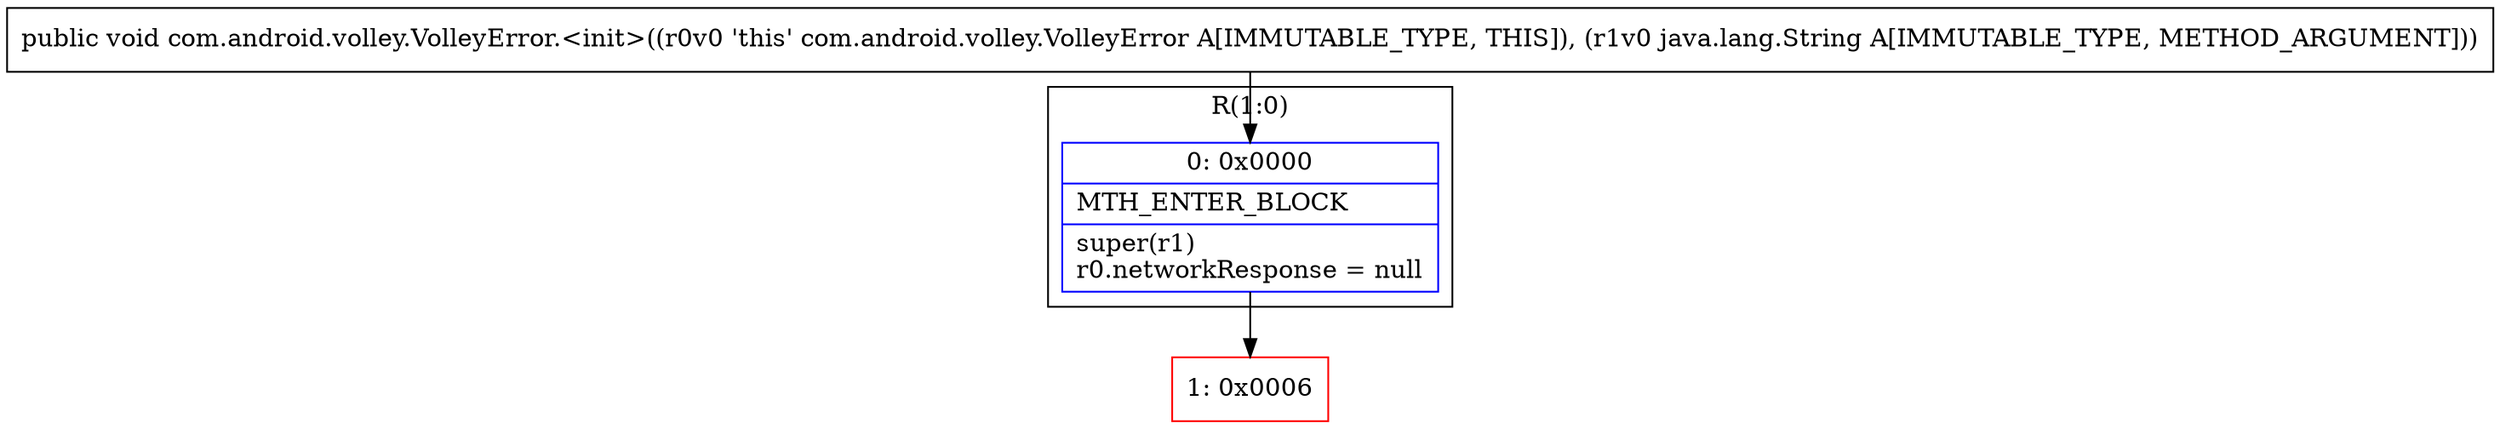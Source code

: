 digraph "CFG forcom.android.volley.VolleyError.\<init\>(Ljava\/lang\/String;)V" {
subgraph cluster_Region_323307193 {
label = "R(1:0)";
node [shape=record,color=blue];
Node_0 [shape=record,label="{0\:\ 0x0000|MTH_ENTER_BLOCK\l|super(r1)\lr0.networkResponse = null\l}"];
}
Node_1 [shape=record,color=red,label="{1\:\ 0x0006}"];
MethodNode[shape=record,label="{public void com.android.volley.VolleyError.\<init\>((r0v0 'this' com.android.volley.VolleyError A[IMMUTABLE_TYPE, THIS]), (r1v0 java.lang.String A[IMMUTABLE_TYPE, METHOD_ARGUMENT])) }"];
MethodNode -> Node_0;
Node_0 -> Node_1;
}

